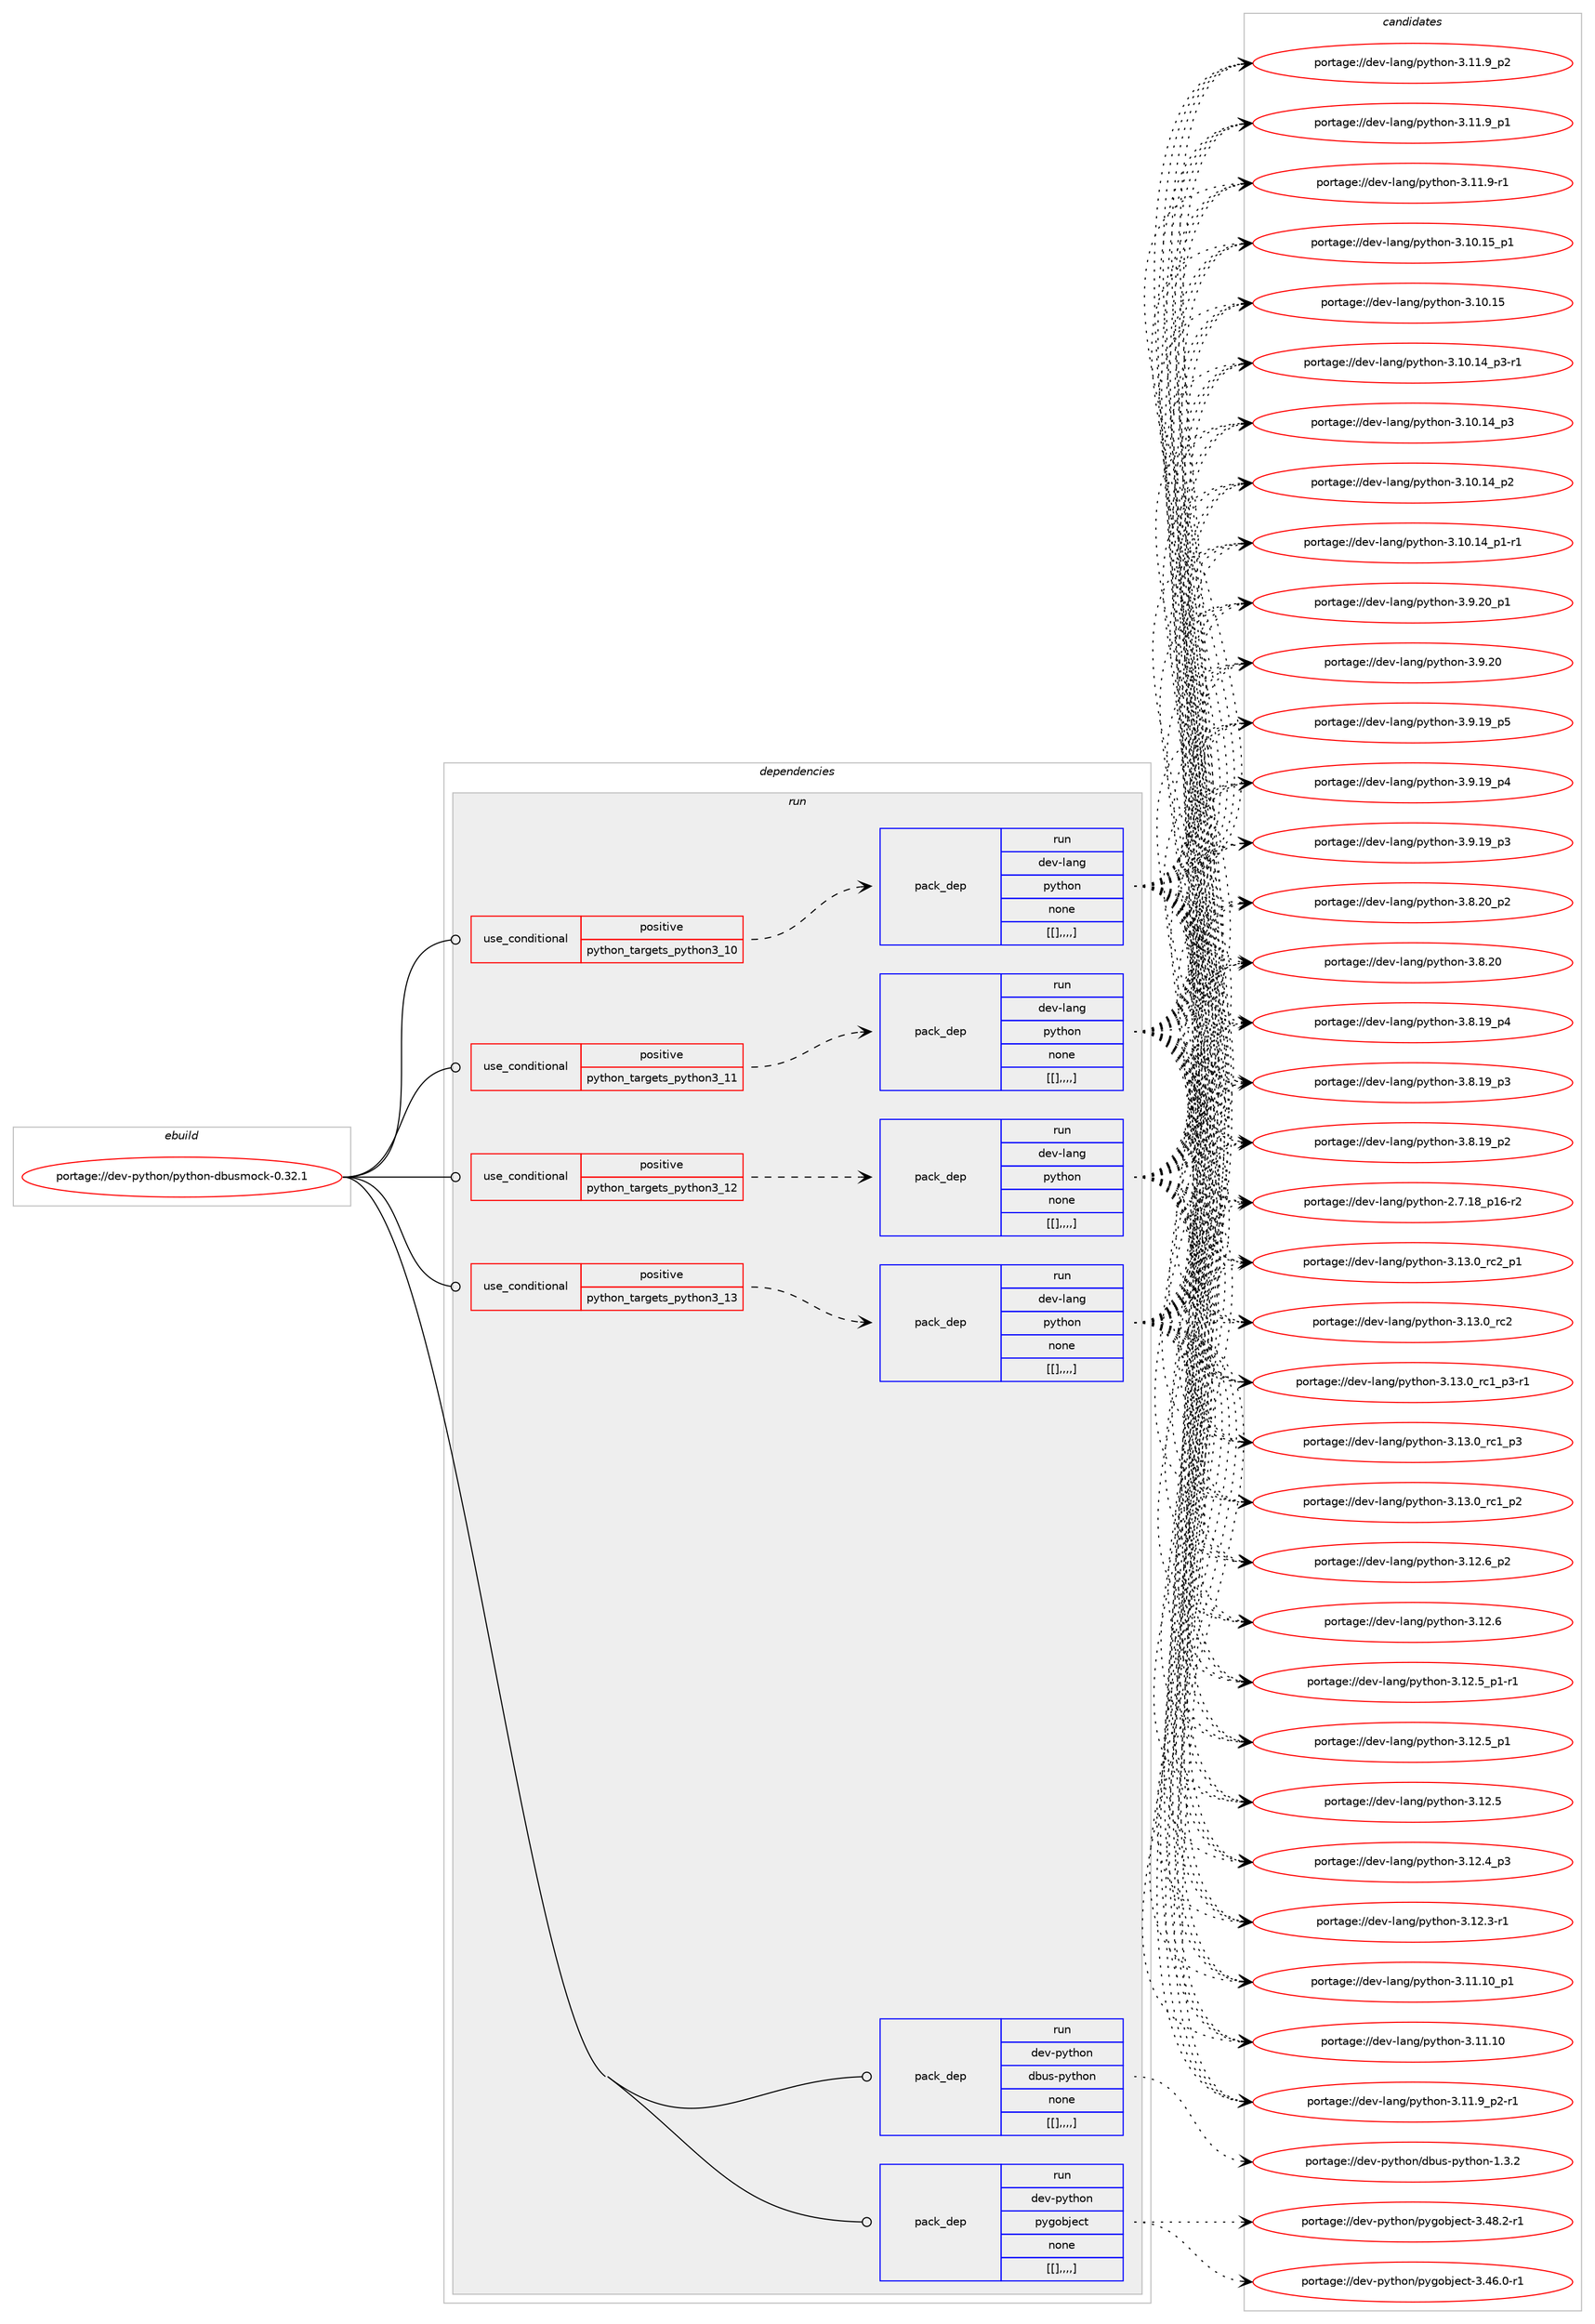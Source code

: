 digraph prolog {

# *************
# Graph options
# *************

newrank=true;
concentrate=true;
compound=true;
graph [rankdir=LR,fontname=Helvetica,fontsize=10,ranksep=1.5];#, ranksep=2.5, nodesep=0.2];
edge  [arrowhead=vee];
node  [fontname=Helvetica,fontsize=10];

# **********
# The ebuild
# **********

subgraph cluster_leftcol {
color=gray;
label=<<i>ebuild</i>>;
id [label="portage://dev-python/python-dbusmock-0.32.1", color=red, width=4, href="../dev-python/python-dbusmock-0.32.1.svg"];
}

# ****************
# The dependencies
# ****************

subgraph cluster_midcol {
color=gray;
label=<<i>dependencies</i>>;
subgraph cluster_compile {
fillcolor="#eeeeee";
style=filled;
label=<<i>compile</i>>;
}
subgraph cluster_compileandrun {
fillcolor="#eeeeee";
style=filled;
label=<<i>compile and run</i>>;
}
subgraph cluster_run {
fillcolor="#eeeeee";
style=filled;
label=<<i>run</i>>;
subgraph cond39830 {
dependency162876 [label=<<TABLE BORDER="0" CELLBORDER="1" CELLSPACING="0" CELLPADDING="4"><TR><TD ROWSPAN="3" CELLPADDING="10">use_conditional</TD></TR><TR><TD>positive</TD></TR><TR><TD>python_targets_python3_10</TD></TR></TABLE>>, shape=none, color=red];
subgraph pack121792 {
dependency162877 [label=<<TABLE BORDER="0" CELLBORDER="1" CELLSPACING="0" CELLPADDING="4" WIDTH="220"><TR><TD ROWSPAN="6" CELLPADDING="30">pack_dep</TD></TR><TR><TD WIDTH="110">run</TD></TR><TR><TD>dev-lang</TD></TR><TR><TD>python</TD></TR><TR><TD>none</TD></TR><TR><TD>[[],,,,]</TD></TR></TABLE>>, shape=none, color=blue];
}
dependency162876:e -> dependency162877:w [weight=20,style="dashed",arrowhead="vee"];
}
id:e -> dependency162876:w [weight=20,style="solid",arrowhead="odot"];
subgraph cond39831 {
dependency162878 [label=<<TABLE BORDER="0" CELLBORDER="1" CELLSPACING="0" CELLPADDING="4"><TR><TD ROWSPAN="3" CELLPADDING="10">use_conditional</TD></TR><TR><TD>positive</TD></TR><TR><TD>python_targets_python3_11</TD></TR></TABLE>>, shape=none, color=red];
subgraph pack121793 {
dependency162879 [label=<<TABLE BORDER="0" CELLBORDER="1" CELLSPACING="0" CELLPADDING="4" WIDTH="220"><TR><TD ROWSPAN="6" CELLPADDING="30">pack_dep</TD></TR><TR><TD WIDTH="110">run</TD></TR><TR><TD>dev-lang</TD></TR><TR><TD>python</TD></TR><TR><TD>none</TD></TR><TR><TD>[[],,,,]</TD></TR></TABLE>>, shape=none, color=blue];
}
dependency162878:e -> dependency162879:w [weight=20,style="dashed",arrowhead="vee"];
}
id:e -> dependency162878:w [weight=20,style="solid",arrowhead="odot"];
subgraph cond39832 {
dependency162880 [label=<<TABLE BORDER="0" CELLBORDER="1" CELLSPACING="0" CELLPADDING="4"><TR><TD ROWSPAN="3" CELLPADDING="10">use_conditional</TD></TR><TR><TD>positive</TD></TR><TR><TD>python_targets_python3_12</TD></TR></TABLE>>, shape=none, color=red];
subgraph pack121794 {
dependency162881 [label=<<TABLE BORDER="0" CELLBORDER="1" CELLSPACING="0" CELLPADDING="4" WIDTH="220"><TR><TD ROWSPAN="6" CELLPADDING="30">pack_dep</TD></TR><TR><TD WIDTH="110">run</TD></TR><TR><TD>dev-lang</TD></TR><TR><TD>python</TD></TR><TR><TD>none</TD></TR><TR><TD>[[],,,,]</TD></TR></TABLE>>, shape=none, color=blue];
}
dependency162880:e -> dependency162881:w [weight=20,style="dashed",arrowhead="vee"];
}
id:e -> dependency162880:w [weight=20,style="solid",arrowhead="odot"];
subgraph cond39833 {
dependency162882 [label=<<TABLE BORDER="0" CELLBORDER="1" CELLSPACING="0" CELLPADDING="4"><TR><TD ROWSPAN="3" CELLPADDING="10">use_conditional</TD></TR><TR><TD>positive</TD></TR><TR><TD>python_targets_python3_13</TD></TR></TABLE>>, shape=none, color=red];
subgraph pack121795 {
dependency162883 [label=<<TABLE BORDER="0" CELLBORDER="1" CELLSPACING="0" CELLPADDING="4" WIDTH="220"><TR><TD ROWSPAN="6" CELLPADDING="30">pack_dep</TD></TR><TR><TD WIDTH="110">run</TD></TR><TR><TD>dev-lang</TD></TR><TR><TD>python</TD></TR><TR><TD>none</TD></TR><TR><TD>[[],,,,]</TD></TR></TABLE>>, shape=none, color=blue];
}
dependency162882:e -> dependency162883:w [weight=20,style="dashed",arrowhead="vee"];
}
id:e -> dependency162882:w [weight=20,style="solid",arrowhead="odot"];
subgraph pack121796 {
dependency162884 [label=<<TABLE BORDER="0" CELLBORDER="1" CELLSPACING="0" CELLPADDING="4" WIDTH="220"><TR><TD ROWSPAN="6" CELLPADDING="30">pack_dep</TD></TR><TR><TD WIDTH="110">run</TD></TR><TR><TD>dev-python</TD></TR><TR><TD>dbus-python</TD></TR><TR><TD>none</TD></TR><TR><TD>[[],,,,]</TD></TR></TABLE>>, shape=none, color=blue];
}
id:e -> dependency162884:w [weight=20,style="solid",arrowhead="odot"];
subgraph pack121797 {
dependency162885 [label=<<TABLE BORDER="0" CELLBORDER="1" CELLSPACING="0" CELLPADDING="4" WIDTH="220"><TR><TD ROWSPAN="6" CELLPADDING="30">pack_dep</TD></TR><TR><TD WIDTH="110">run</TD></TR><TR><TD>dev-python</TD></TR><TR><TD>pygobject</TD></TR><TR><TD>none</TD></TR><TR><TD>[[],,,,]</TD></TR></TABLE>>, shape=none, color=blue];
}
id:e -> dependency162885:w [weight=20,style="solid",arrowhead="odot"];
}
}

# **************
# The candidates
# **************

subgraph cluster_choices {
rank=same;
color=gray;
label=<<i>candidates</i>>;

subgraph choice121792 {
color=black;
nodesep=1;
choice100101118451089711010347112121116104111110455146495146489511499509511249 [label="portage://dev-lang/python-3.13.0_rc2_p1", color=red, width=4,href="../dev-lang/python-3.13.0_rc2_p1.svg"];
choice10010111845108971101034711212111610411111045514649514648951149950 [label="portage://dev-lang/python-3.13.0_rc2", color=red, width=4,href="../dev-lang/python-3.13.0_rc2.svg"];
choice1001011184510897110103471121211161041111104551464951464895114994995112514511449 [label="portage://dev-lang/python-3.13.0_rc1_p3-r1", color=red, width=4,href="../dev-lang/python-3.13.0_rc1_p3-r1.svg"];
choice100101118451089711010347112121116104111110455146495146489511499499511251 [label="portage://dev-lang/python-3.13.0_rc1_p3", color=red, width=4,href="../dev-lang/python-3.13.0_rc1_p3.svg"];
choice100101118451089711010347112121116104111110455146495146489511499499511250 [label="portage://dev-lang/python-3.13.0_rc1_p2", color=red, width=4,href="../dev-lang/python-3.13.0_rc1_p2.svg"];
choice100101118451089711010347112121116104111110455146495046549511250 [label="portage://dev-lang/python-3.12.6_p2", color=red, width=4,href="../dev-lang/python-3.12.6_p2.svg"];
choice10010111845108971101034711212111610411111045514649504654 [label="portage://dev-lang/python-3.12.6", color=red, width=4,href="../dev-lang/python-3.12.6.svg"];
choice1001011184510897110103471121211161041111104551464950465395112494511449 [label="portage://dev-lang/python-3.12.5_p1-r1", color=red, width=4,href="../dev-lang/python-3.12.5_p1-r1.svg"];
choice100101118451089711010347112121116104111110455146495046539511249 [label="portage://dev-lang/python-3.12.5_p1", color=red, width=4,href="../dev-lang/python-3.12.5_p1.svg"];
choice10010111845108971101034711212111610411111045514649504653 [label="portage://dev-lang/python-3.12.5", color=red, width=4,href="../dev-lang/python-3.12.5.svg"];
choice100101118451089711010347112121116104111110455146495046529511251 [label="portage://dev-lang/python-3.12.4_p3", color=red, width=4,href="../dev-lang/python-3.12.4_p3.svg"];
choice100101118451089711010347112121116104111110455146495046514511449 [label="portage://dev-lang/python-3.12.3-r1", color=red, width=4,href="../dev-lang/python-3.12.3-r1.svg"];
choice10010111845108971101034711212111610411111045514649494649489511249 [label="portage://dev-lang/python-3.11.10_p1", color=red, width=4,href="../dev-lang/python-3.11.10_p1.svg"];
choice1001011184510897110103471121211161041111104551464949464948 [label="portage://dev-lang/python-3.11.10", color=red, width=4,href="../dev-lang/python-3.11.10.svg"];
choice1001011184510897110103471121211161041111104551464949465795112504511449 [label="portage://dev-lang/python-3.11.9_p2-r1", color=red, width=4,href="../dev-lang/python-3.11.9_p2-r1.svg"];
choice100101118451089711010347112121116104111110455146494946579511250 [label="portage://dev-lang/python-3.11.9_p2", color=red, width=4,href="../dev-lang/python-3.11.9_p2.svg"];
choice100101118451089711010347112121116104111110455146494946579511249 [label="portage://dev-lang/python-3.11.9_p1", color=red, width=4,href="../dev-lang/python-3.11.9_p1.svg"];
choice100101118451089711010347112121116104111110455146494946574511449 [label="portage://dev-lang/python-3.11.9-r1", color=red, width=4,href="../dev-lang/python-3.11.9-r1.svg"];
choice10010111845108971101034711212111610411111045514649484649539511249 [label="portage://dev-lang/python-3.10.15_p1", color=red, width=4,href="../dev-lang/python-3.10.15_p1.svg"];
choice1001011184510897110103471121211161041111104551464948464953 [label="portage://dev-lang/python-3.10.15", color=red, width=4,href="../dev-lang/python-3.10.15.svg"];
choice100101118451089711010347112121116104111110455146494846495295112514511449 [label="portage://dev-lang/python-3.10.14_p3-r1", color=red, width=4,href="../dev-lang/python-3.10.14_p3-r1.svg"];
choice10010111845108971101034711212111610411111045514649484649529511251 [label="portage://dev-lang/python-3.10.14_p3", color=red, width=4,href="../dev-lang/python-3.10.14_p3.svg"];
choice10010111845108971101034711212111610411111045514649484649529511250 [label="portage://dev-lang/python-3.10.14_p2", color=red, width=4,href="../dev-lang/python-3.10.14_p2.svg"];
choice100101118451089711010347112121116104111110455146494846495295112494511449 [label="portage://dev-lang/python-3.10.14_p1-r1", color=red, width=4,href="../dev-lang/python-3.10.14_p1-r1.svg"];
choice100101118451089711010347112121116104111110455146574650489511249 [label="portage://dev-lang/python-3.9.20_p1", color=red, width=4,href="../dev-lang/python-3.9.20_p1.svg"];
choice10010111845108971101034711212111610411111045514657465048 [label="portage://dev-lang/python-3.9.20", color=red, width=4,href="../dev-lang/python-3.9.20.svg"];
choice100101118451089711010347112121116104111110455146574649579511253 [label="portage://dev-lang/python-3.9.19_p5", color=red, width=4,href="../dev-lang/python-3.9.19_p5.svg"];
choice100101118451089711010347112121116104111110455146574649579511252 [label="portage://dev-lang/python-3.9.19_p4", color=red, width=4,href="../dev-lang/python-3.9.19_p4.svg"];
choice100101118451089711010347112121116104111110455146574649579511251 [label="portage://dev-lang/python-3.9.19_p3", color=red, width=4,href="../dev-lang/python-3.9.19_p3.svg"];
choice100101118451089711010347112121116104111110455146564650489511250 [label="portage://dev-lang/python-3.8.20_p2", color=red, width=4,href="../dev-lang/python-3.8.20_p2.svg"];
choice10010111845108971101034711212111610411111045514656465048 [label="portage://dev-lang/python-3.8.20", color=red, width=4,href="../dev-lang/python-3.8.20.svg"];
choice100101118451089711010347112121116104111110455146564649579511252 [label="portage://dev-lang/python-3.8.19_p4", color=red, width=4,href="../dev-lang/python-3.8.19_p4.svg"];
choice100101118451089711010347112121116104111110455146564649579511251 [label="portage://dev-lang/python-3.8.19_p3", color=red, width=4,href="../dev-lang/python-3.8.19_p3.svg"];
choice100101118451089711010347112121116104111110455146564649579511250 [label="portage://dev-lang/python-3.8.19_p2", color=red, width=4,href="../dev-lang/python-3.8.19_p2.svg"];
choice100101118451089711010347112121116104111110455046554649569511249544511450 [label="portage://dev-lang/python-2.7.18_p16-r2", color=red, width=4,href="../dev-lang/python-2.7.18_p16-r2.svg"];
dependency162877:e -> choice100101118451089711010347112121116104111110455146495146489511499509511249:w [style=dotted,weight="100"];
dependency162877:e -> choice10010111845108971101034711212111610411111045514649514648951149950:w [style=dotted,weight="100"];
dependency162877:e -> choice1001011184510897110103471121211161041111104551464951464895114994995112514511449:w [style=dotted,weight="100"];
dependency162877:e -> choice100101118451089711010347112121116104111110455146495146489511499499511251:w [style=dotted,weight="100"];
dependency162877:e -> choice100101118451089711010347112121116104111110455146495146489511499499511250:w [style=dotted,weight="100"];
dependency162877:e -> choice100101118451089711010347112121116104111110455146495046549511250:w [style=dotted,weight="100"];
dependency162877:e -> choice10010111845108971101034711212111610411111045514649504654:w [style=dotted,weight="100"];
dependency162877:e -> choice1001011184510897110103471121211161041111104551464950465395112494511449:w [style=dotted,weight="100"];
dependency162877:e -> choice100101118451089711010347112121116104111110455146495046539511249:w [style=dotted,weight="100"];
dependency162877:e -> choice10010111845108971101034711212111610411111045514649504653:w [style=dotted,weight="100"];
dependency162877:e -> choice100101118451089711010347112121116104111110455146495046529511251:w [style=dotted,weight="100"];
dependency162877:e -> choice100101118451089711010347112121116104111110455146495046514511449:w [style=dotted,weight="100"];
dependency162877:e -> choice10010111845108971101034711212111610411111045514649494649489511249:w [style=dotted,weight="100"];
dependency162877:e -> choice1001011184510897110103471121211161041111104551464949464948:w [style=dotted,weight="100"];
dependency162877:e -> choice1001011184510897110103471121211161041111104551464949465795112504511449:w [style=dotted,weight="100"];
dependency162877:e -> choice100101118451089711010347112121116104111110455146494946579511250:w [style=dotted,weight="100"];
dependency162877:e -> choice100101118451089711010347112121116104111110455146494946579511249:w [style=dotted,weight="100"];
dependency162877:e -> choice100101118451089711010347112121116104111110455146494946574511449:w [style=dotted,weight="100"];
dependency162877:e -> choice10010111845108971101034711212111610411111045514649484649539511249:w [style=dotted,weight="100"];
dependency162877:e -> choice1001011184510897110103471121211161041111104551464948464953:w [style=dotted,weight="100"];
dependency162877:e -> choice100101118451089711010347112121116104111110455146494846495295112514511449:w [style=dotted,weight="100"];
dependency162877:e -> choice10010111845108971101034711212111610411111045514649484649529511251:w [style=dotted,weight="100"];
dependency162877:e -> choice10010111845108971101034711212111610411111045514649484649529511250:w [style=dotted,weight="100"];
dependency162877:e -> choice100101118451089711010347112121116104111110455146494846495295112494511449:w [style=dotted,weight="100"];
dependency162877:e -> choice100101118451089711010347112121116104111110455146574650489511249:w [style=dotted,weight="100"];
dependency162877:e -> choice10010111845108971101034711212111610411111045514657465048:w [style=dotted,weight="100"];
dependency162877:e -> choice100101118451089711010347112121116104111110455146574649579511253:w [style=dotted,weight="100"];
dependency162877:e -> choice100101118451089711010347112121116104111110455146574649579511252:w [style=dotted,weight="100"];
dependency162877:e -> choice100101118451089711010347112121116104111110455146574649579511251:w [style=dotted,weight="100"];
dependency162877:e -> choice100101118451089711010347112121116104111110455146564650489511250:w [style=dotted,weight="100"];
dependency162877:e -> choice10010111845108971101034711212111610411111045514656465048:w [style=dotted,weight="100"];
dependency162877:e -> choice100101118451089711010347112121116104111110455146564649579511252:w [style=dotted,weight="100"];
dependency162877:e -> choice100101118451089711010347112121116104111110455146564649579511251:w [style=dotted,weight="100"];
dependency162877:e -> choice100101118451089711010347112121116104111110455146564649579511250:w [style=dotted,weight="100"];
dependency162877:e -> choice100101118451089711010347112121116104111110455046554649569511249544511450:w [style=dotted,weight="100"];
}
subgraph choice121793 {
color=black;
nodesep=1;
choice100101118451089711010347112121116104111110455146495146489511499509511249 [label="portage://dev-lang/python-3.13.0_rc2_p1", color=red, width=4,href="../dev-lang/python-3.13.0_rc2_p1.svg"];
choice10010111845108971101034711212111610411111045514649514648951149950 [label="portage://dev-lang/python-3.13.0_rc2", color=red, width=4,href="../dev-lang/python-3.13.0_rc2.svg"];
choice1001011184510897110103471121211161041111104551464951464895114994995112514511449 [label="portage://dev-lang/python-3.13.0_rc1_p3-r1", color=red, width=4,href="../dev-lang/python-3.13.0_rc1_p3-r1.svg"];
choice100101118451089711010347112121116104111110455146495146489511499499511251 [label="portage://dev-lang/python-3.13.0_rc1_p3", color=red, width=4,href="../dev-lang/python-3.13.0_rc1_p3.svg"];
choice100101118451089711010347112121116104111110455146495146489511499499511250 [label="portage://dev-lang/python-3.13.0_rc1_p2", color=red, width=4,href="../dev-lang/python-3.13.0_rc1_p2.svg"];
choice100101118451089711010347112121116104111110455146495046549511250 [label="portage://dev-lang/python-3.12.6_p2", color=red, width=4,href="../dev-lang/python-3.12.6_p2.svg"];
choice10010111845108971101034711212111610411111045514649504654 [label="portage://dev-lang/python-3.12.6", color=red, width=4,href="../dev-lang/python-3.12.6.svg"];
choice1001011184510897110103471121211161041111104551464950465395112494511449 [label="portage://dev-lang/python-3.12.5_p1-r1", color=red, width=4,href="../dev-lang/python-3.12.5_p1-r1.svg"];
choice100101118451089711010347112121116104111110455146495046539511249 [label="portage://dev-lang/python-3.12.5_p1", color=red, width=4,href="../dev-lang/python-3.12.5_p1.svg"];
choice10010111845108971101034711212111610411111045514649504653 [label="portage://dev-lang/python-3.12.5", color=red, width=4,href="../dev-lang/python-3.12.5.svg"];
choice100101118451089711010347112121116104111110455146495046529511251 [label="portage://dev-lang/python-3.12.4_p3", color=red, width=4,href="../dev-lang/python-3.12.4_p3.svg"];
choice100101118451089711010347112121116104111110455146495046514511449 [label="portage://dev-lang/python-3.12.3-r1", color=red, width=4,href="../dev-lang/python-3.12.3-r1.svg"];
choice10010111845108971101034711212111610411111045514649494649489511249 [label="portage://dev-lang/python-3.11.10_p1", color=red, width=4,href="../dev-lang/python-3.11.10_p1.svg"];
choice1001011184510897110103471121211161041111104551464949464948 [label="portage://dev-lang/python-3.11.10", color=red, width=4,href="../dev-lang/python-3.11.10.svg"];
choice1001011184510897110103471121211161041111104551464949465795112504511449 [label="portage://dev-lang/python-3.11.9_p2-r1", color=red, width=4,href="../dev-lang/python-3.11.9_p2-r1.svg"];
choice100101118451089711010347112121116104111110455146494946579511250 [label="portage://dev-lang/python-3.11.9_p2", color=red, width=4,href="../dev-lang/python-3.11.9_p2.svg"];
choice100101118451089711010347112121116104111110455146494946579511249 [label="portage://dev-lang/python-3.11.9_p1", color=red, width=4,href="../dev-lang/python-3.11.9_p1.svg"];
choice100101118451089711010347112121116104111110455146494946574511449 [label="portage://dev-lang/python-3.11.9-r1", color=red, width=4,href="../dev-lang/python-3.11.9-r1.svg"];
choice10010111845108971101034711212111610411111045514649484649539511249 [label="portage://dev-lang/python-3.10.15_p1", color=red, width=4,href="../dev-lang/python-3.10.15_p1.svg"];
choice1001011184510897110103471121211161041111104551464948464953 [label="portage://dev-lang/python-3.10.15", color=red, width=4,href="../dev-lang/python-3.10.15.svg"];
choice100101118451089711010347112121116104111110455146494846495295112514511449 [label="portage://dev-lang/python-3.10.14_p3-r1", color=red, width=4,href="../dev-lang/python-3.10.14_p3-r1.svg"];
choice10010111845108971101034711212111610411111045514649484649529511251 [label="portage://dev-lang/python-3.10.14_p3", color=red, width=4,href="../dev-lang/python-3.10.14_p3.svg"];
choice10010111845108971101034711212111610411111045514649484649529511250 [label="portage://dev-lang/python-3.10.14_p2", color=red, width=4,href="../dev-lang/python-3.10.14_p2.svg"];
choice100101118451089711010347112121116104111110455146494846495295112494511449 [label="portage://dev-lang/python-3.10.14_p1-r1", color=red, width=4,href="../dev-lang/python-3.10.14_p1-r1.svg"];
choice100101118451089711010347112121116104111110455146574650489511249 [label="portage://dev-lang/python-3.9.20_p1", color=red, width=4,href="../dev-lang/python-3.9.20_p1.svg"];
choice10010111845108971101034711212111610411111045514657465048 [label="portage://dev-lang/python-3.9.20", color=red, width=4,href="../dev-lang/python-3.9.20.svg"];
choice100101118451089711010347112121116104111110455146574649579511253 [label="portage://dev-lang/python-3.9.19_p5", color=red, width=4,href="../dev-lang/python-3.9.19_p5.svg"];
choice100101118451089711010347112121116104111110455146574649579511252 [label="portage://dev-lang/python-3.9.19_p4", color=red, width=4,href="../dev-lang/python-3.9.19_p4.svg"];
choice100101118451089711010347112121116104111110455146574649579511251 [label="portage://dev-lang/python-3.9.19_p3", color=red, width=4,href="../dev-lang/python-3.9.19_p3.svg"];
choice100101118451089711010347112121116104111110455146564650489511250 [label="portage://dev-lang/python-3.8.20_p2", color=red, width=4,href="../dev-lang/python-3.8.20_p2.svg"];
choice10010111845108971101034711212111610411111045514656465048 [label="portage://dev-lang/python-3.8.20", color=red, width=4,href="../dev-lang/python-3.8.20.svg"];
choice100101118451089711010347112121116104111110455146564649579511252 [label="portage://dev-lang/python-3.8.19_p4", color=red, width=4,href="../dev-lang/python-3.8.19_p4.svg"];
choice100101118451089711010347112121116104111110455146564649579511251 [label="portage://dev-lang/python-3.8.19_p3", color=red, width=4,href="../dev-lang/python-3.8.19_p3.svg"];
choice100101118451089711010347112121116104111110455146564649579511250 [label="portage://dev-lang/python-3.8.19_p2", color=red, width=4,href="../dev-lang/python-3.8.19_p2.svg"];
choice100101118451089711010347112121116104111110455046554649569511249544511450 [label="portage://dev-lang/python-2.7.18_p16-r2", color=red, width=4,href="../dev-lang/python-2.7.18_p16-r2.svg"];
dependency162879:e -> choice100101118451089711010347112121116104111110455146495146489511499509511249:w [style=dotted,weight="100"];
dependency162879:e -> choice10010111845108971101034711212111610411111045514649514648951149950:w [style=dotted,weight="100"];
dependency162879:e -> choice1001011184510897110103471121211161041111104551464951464895114994995112514511449:w [style=dotted,weight="100"];
dependency162879:e -> choice100101118451089711010347112121116104111110455146495146489511499499511251:w [style=dotted,weight="100"];
dependency162879:e -> choice100101118451089711010347112121116104111110455146495146489511499499511250:w [style=dotted,weight="100"];
dependency162879:e -> choice100101118451089711010347112121116104111110455146495046549511250:w [style=dotted,weight="100"];
dependency162879:e -> choice10010111845108971101034711212111610411111045514649504654:w [style=dotted,weight="100"];
dependency162879:e -> choice1001011184510897110103471121211161041111104551464950465395112494511449:w [style=dotted,weight="100"];
dependency162879:e -> choice100101118451089711010347112121116104111110455146495046539511249:w [style=dotted,weight="100"];
dependency162879:e -> choice10010111845108971101034711212111610411111045514649504653:w [style=dotted,weight="100"];
dependency162879:e -> choice100101118451089711010347112121116104111110455146495046529511251:w [style=dotted,weight="100"];
dependency162879:e -> choice100101118451089711010347112121116104111110455146495046514511449:w [style=dotted,weight="100"];
dependency162879:e -> choice10010111845108971101034711212111610411111045514649494649489511249:w [style=dotted,weight="100"];
dependency162879:e -> choice1001011184510897110103471121211161041111104551464949464948:w [style=dotted,weight="100"];
dependency162879:e -> choice1001011184510897110103471121211161041111104551464949465795112504511449:w [style=dotted,weight="100"];
dependency162879:e -> choice100101118451089711010347112121116104111110455146494946579511250:w [style=dotted,weight="100"];
dependency162879:e -> choice100101118451089711010347112121116104111110455146494946579511249:w [style=dotted,weight="100"];
dependency162879:e -> choice100101118451089711010347112121116104111110455146494946574511449:w [style=dotted,weight="100"];
dependency162879:e -> choice10010111845108971101034711212111610411111045514649484649539511249:w [style=dotted,weight="100"];
dependency162879:e -> choice1001011184510897110103471121211161041111104551464948464953:w [style=dotted,weight="100"];
dependency162879:e -> choice100101118451089711010347112121116104111110455146494846495295112514511449:w [style=dotted,weight="100"];
dependency162879:e -> choice10010111845108971101034711212111610411111045514649484649529511251:w [style=dotted,weight="100"];
dependency162879:e -> choice10010111845108971101034711212111610411111045514649484649529511250:w [style=dotted,weight="100"];
dependency162879:e -> choice100101118451089711010347112121116104111110455146494846495295112494511449:w [style=dotted,weight="100"];
dependency162879:e -> choice100101118451089711010347112121116104111110455146574650489511249:w [style=dotted,weight="100"];
dependency162879:e -> choice10010111845108971101034711212111610411111045514657465048:w [style=dotted,weight="100"];
dependency162879:e -> choice100101118451089711010347112121116104111110455146574649579511253:w [style=dotted,weight="100"];
dependency162879:e -> choice100101118451089711010347112121116104111110455146574649579511252:w [style=dotted,weight="100"];
dependency162879:e -> choice100101118451089711010347112121116104111110455146574649579511251:w [style=dotted,weight="100"];
dependency162879:e -> choice100101118451089711010347112121116104111110455146564650489511250:w [style=dotted,weight="100"];
dependency162879:e -> choice10010111845108971101034711212111610411111045514656465048:w [style=dotted,weight="100"];
dependency162879:e -> choice100101118451089711010347112121116104111110455146564649579511252:w [style=dotted,weight="100"];
dependency162879:e -> choice100101118451089711010347112121116104111110455146564649579511251:w [style=dotted,weight="100"];
dependency162879:e -> choice100101118451089711010347112121116104111110455146564649579511250:w [style=dotted,weight="100"];
dependency162879:e -> choice100101118451089711010347112121116104111110455046554649569511249544511450:w [style=dotted,weight="100"];
}
subgraph choice121794 {
color=black;
nodesep=1;
choice100101118451089711010347112121116104111110455146495146489511499509511249 [label="portage://dev-lang/python-3.13.0_rc2_p1", color=red, width=4,href="../dev-lang/python-3.13.0_rc2_p1.svg"];
choice10010111845108971101034711212111610411111045514649514648951149950 [label="portage://dev-lang/python-3.13.0_rc2", color=red, width=4,href="../dev-lang/python-3.13.0_rc2.svg"];
choice1001011184510897110103471121211161041111104551464951464895114994995112514511449 [label="portage://dev-lang/python-3.13.0_rc1_p3-r1", color=red, width=4,href="../dev-lang/python-3.13.0_rc1_p3-r1.svg"];
choice100101118451089711010347112121116104111110455146495146489511499499511251 [label="portage://dev-lang/python-3.13.0_rc1_p3", color=red, width=4,href="../dev-lang/python-3.13.0_rc1_p3.svg"];
choice100101118451089711010347112121116104111110455146495146489511499499511250 [label="portage://dev-lang/python-3.13.0_rc1_p2", color=red, width=4,href="../dev-lang/python-3.13.0_rc1_p2.svg"];
choice100101118451089711010347112121116104111110455146495046549511250 [label="portage://dev-lang/python-3.12.6_p2", color=red, width=4,href="../dev-lang/python-3.12.6_p2.svg"];
choice10010111845108971101034711212111610411111045514649504654 [label="portage://dev-lang/python-3.12.6", color=red, width=4,href="../dev-lang/python-3.12.6.svg"];
choice1001011184510897110103471121211161041111104551464950465395112494511449 [label="portage://dev-lang/python-3.12.5_p1-r1", color=red, width=4,href="../dev-lang/python-3.12.5_p1-r1.svg"];
choice100101118451089711010347112121116104111110455146495046539511249 [label="portage://dev-lang/python-3.12.5_p1", color=red, width=4,href="../dev-lang/python-3.12.5_p1.svg"];
choice10010111845108971101034711212111610411111045514649504653 [label="portage://dev-lang/python-3.12.5", color=red, width=4,href="../dev-lang/python-3.12.5.svg"];
choice100101118451089711010347112121116104111110455146495046529511251 [label="portage://dev-lang/python-3.12.4_p3", color=red, width=4,href="../dev-lang/python-3.12.4_p3.svg"];
choice100101118451089711010347112121116104111110455146495046514511449 [label="portage://dev-lang/python-3.12.3-r1", color=red, width=4,href="../dev-lang/python-3.12.3-r1.svg"];
choice10010111845108971101034711212111610411111045514649494649489511249 [label="portage://dev-lang/python-3.11.10_p1", color=red, width=4,href="../dev-lang/python-3.11.10_p1.svg"];
choice1001011184510897110103471121211161041111104551464949464948 [label="portage://dev-lang/python-3.11.10", color=red, width=4,href="../dev-lang/python-3.11.10.svg"];
choice1001011184510897110103471121211161041111104551464949465795112504511449 [label="portage://dev-lang/python-3.11.9_p2-r1", color=red, width=4,href="../dev-lang/python-3.11.9_p2-r1.svg"];
choice100101118451089711010347112121116104111110455146494946579511250 [label="portage://dev-lang/python-3.11.9_p2", color=red, width=4,href="../dev-lang/python-3.11.9_p2.svg"];
choice100101118451089711010347112121116104111110455146494946579511249 [label="portage://dev-lang/python-3.11.9_p1", color=red, width=4,href="../dev-lang/python-3.11.9_p1.svg"];
choice100101118451089711010347112121116104111110455146494946574511449 [label="portage://dev-lang/python-3.11.9-r1", color=red, width=4,href="../dev-lang/python-3.11.9-r1.svg"];
choice10010111845108971101034711212111610411111045514649484649539511249 [label="portage://dev-lang/python-3.10.15_p1", color=red, width=4,href="../dev-lang/python-3.10.15_p1.svg"];
choice1001011184510897110103471121211161041111104551464948464953 [label="portage://dev-lang/python-3.10.15", color=red, width=4,href="../dev-lang/python-3.10.15.svg"];
choice100101118451089711010347112121116104111110455146494846495295112514511449 [label="portage://dev-lang/python-3.10.14_p3-r1", color=red, width=4,href="../dev-lang/python-3.10.14_p3-r1.svg"];
choice10010111845108971101034711212111610411111045514649484649529511251 [label="portage://dev-lang/python-3.10.14_p3", color=red, width=4,href="../dev-lang/python-3.10.14_p3.svg"];
choice10010111845108971101034711212111610411111045514649484649529511250 [label="portage://dev-lang/python-3.10.14_p2", color=red, width=4,href="../dev-lang/python-3.10.14_p2.svg"];
choice100101118451089711010347112121116104111110455146494846495295112494511449 [label="portage://dev-lang/python-3.10.14_p1-r1", color=red, width=4,href="../dev-lang/python-3.10.14_p1-r1.svg"];
choice100101118451089711010347112121116104111110455146574650489511249 [label="portage://dev-lang/python-3.9.20_p1", color=red, width=4,href="../dev-lang/python-3.9.20_p1.svg"];
choice10010111845108971101034711212111610411111045514657465048 [label="portage://dev-lang/python-3.9.20", color=red, width=4,href="../dev-lang/python-3.9.20.svg"];
choice100101118451089711010347112121116104111110455146574649579511253 [label="portage://dev-lang/python-3.9.19_p5", color=red, width=4,href="../dev-lang/python-3.9.19_p5.svg"];
choice100101118451089711010347112121116104111110455146574649579511252 [label="portage://dev-lang/python-3.9.19_p4", color=red, width=4,href="../dev-lang/python-3.9.19_p4.svg"];
choice100101118451089711010347112121116104111110455146574649579511251 [label="portage://dev-lang/python-3.9.19_p3", color=red, width=4,href="../dev-lang/python-3.9.19_p3.svg"];
choice100101118451089711010347112121116104111110455146564650489511250 [label="portage://dev-lang/python-3.8.20_p2", color=red, width=4,href="../dev-lang/python-3.8.20_p2.svg"];
choice10010111845108971101034711212111610411111045514656465048 [label="portage://dev-lang/python-3.8.20", color=red, width=4,href="../dev-lang/python-3.8.20.svg"];
choice100101118451089711010347112121116104111110455146564649579511252 [label="portage://dev-lang/python-3.8.19_p4", color=red, width=4,href="../dev-lang/python-3.8.19_p4.svg"];
choice100101118451089711010347112121116104111110455146564649579511251 [label="portage://dev-lang/python-3.8.19_p3", color=red, width=4,href="../dev-lang/python-3.8.19_p3.svg"];
choice100101118451089711010347112121116104111110455146564649579511250 [label="portage://dev-lang/python-3.8.19_p2", color=red, width=4,href="../dev-lang/python-3.8.19_p2.svg"];
choice100101118451089711010347112121116104111110455046554649569511249544511450 [label="portage://dev-lang/python-2.7.18_p16-r2", color=red, width=4,href="../dev-lang/python-2.7.18_p16-r2.svg"];
dependency162881:e -> choice100101118451089711010347112121116104111110455146495146489511499509511249:w [style=dotted,weight="100"];
dependency162881:e -> choice10010111845108971101034711212111610411111045514649514648951149950:w [style=dotted,weight="100"];
dependency162881:e -> choice1001011184510897110103471121211161041111104551464951464895114994995112514511449:w [style=dotted,weight="100"];
dependency162881:e -> choice100101118451089711010347112121116104111110455146495146489511499499511251:w [style=dotted,weight="100"];
dependency162881:e -> choice100101118451089711010347112121116104111110455146495146489511499499511250:w [style=dotted,weight="100"];
dependency162881:e -> choice100101118451089711010347112121116104111110455146495046549511250:w [style=dotted,weight="100"];
dependency162881:e -> choice10010111845108971101034711212111610411111045514649504654:w [style=dotted,weight="100"];
dependency162881:e -> choice1001011184510897110103471121211161041111104551464950465395112494511449:w [style=dotted,weight="100"];
dependency162881:e -> choice100101118451089711010347112121116104111110455146495046539511249:w [style=dotted,weight="100"];
dependency162881:e -> choice10010111845108971101034711212111610411111045514649504653:w [style=dotted,weight="100"];
dependency162881:e -> choice100101118451089711010347112121116104111110455146495046529511251:w [style=dotted,weight="100"];
dependency162881:e -> choice100101118451089711010347112121116104111110455146495046514511449:w [style=dotted,weight="100"];
dependency162881:e -> choice10010111845108971101034711212111610411111045514649494649489511249:w [style=dotted,weight="100"];
dependency162881:e -> choice1001011184510897110103471121211161041111104551464949464948:w [style=dotted,weight="100"];
dependency162881:e -> choice1001011184510897110103471121211161041111104551464949465795112504511449:w [style=dotted,weight="100"];
dependency162881:e -> choice100101118451089711010347112121116104111110455146494946579511250:w [style=dotted,weight="100"];
dependency162881:e -> choice100101118451089711010347112121116104111110455146494946579511249:w [style=dotted,weight="100"];
dependency162881:e -> choice100101118451089711010347112121116104111110455146494946574511449:w [style=dotted,weight="100"];
dependency162881:e -> choice10010111845108971101034711212111610411111045514649484649539511249:w [style=dotted,weight="100"];
dependency162881:e -> choice1001011184510897110103471121211161041111104551464948464953:w [style=dotted,weight="100"];
dependency162881:e -> choice100101118451089711010347112121116104111110455146494846495295112514511449:w [style=dotted,weight="100"];
dependency162881:e -> choice10010111845108971101034711212111610411111045514649484649529511251:w [style=dotted,weight="100"];
dependency162881:e -> choice10010111845108971101034711212111610411111045514649484649529511250:w [style=dotted,weight="100"];
dependency162881:e -> choice100101118451089711010347112121116104111110455146494846495295112494511449:w [style=dotted,weight="100"];
dependency162881:e -> choice100101118451089711010347112121116104111110455146574650489511249:w [style=dotted,weight="100"];
dependency162881:e -> choice10010111845108971101034711212111610411111045514657465048:w [style=dotted,weight="100"];
dependency162881:e -> choice100101118451089711010347112121116104111110455146574649579511253:w [style=dotted,weight="100"];
dependency162881:e -> choice100101118451089711010347112121116104111110455146574649579511252:w [style=dotted,weight="100"];
dependency162881:e -> choice100101118451089711010347112121116104111110455146574649579511251:w [style=dotted,weight="100"];
dependency162881:e -> choice100101118451089711010347112121116104111110455146564650489511250:w [style=dotted,weight="100"];
dependency162881:e -> choice10010111845108971101034711212111610411111045514656465048:w [style=dotted,weight="100"];
dependency162881:e -> choice100101118451089711010347112121116104111110455146564649579511252:w [style=dotted,weight="100"];
dependency162881:e -> choice100101118451089711010347112121116104111110455146564649579511251:w [style=dotted,weight="100"];
dependency162881:e -> choice100101118451089711010347112121116104111110455146564649579511250:w [style=dotted,weight="100"];
dependency162881:e -> choice100101118451089711010347112121116104111110455046554649569511249544511450:w [style=dotted,weight="100"];
}
subgraph choice121795 {
color=black;
nodesep=1;
choice100101118451089711010347112121116104111110455146495146489511499509511249 [label="portage://dev-lang/python-3.13.0_rc2_p1", color=red, width=4,href="../dev-lang/python-3.13.0_rc2_p1.svg"];
choice10010111845108971101034711212111610411111045514649514648951149950 [label="portage://dev-lang/python-3.13.0_rc2", color=red, width=4,href="../dev-lang/python-3.13.0_rc2.svg"];
choice1001011184510897110103471121211161041111104551464951464895114994995112514511449 [label="portage://dev-lang/python-3.13.0_rc1_p3-r1", color=red, width=4,href="../dev-lang/python-3.13.0_rc1_p3-r1.svg"];
choice100101118451089711010347112121116104111110455146495146489511499499511251 [label="portage://dev-lang/python-3.13.0_rc1_p3", color=red, width=4,href="../dev-lang/python-3.13.0_rc1_p3.svg"];
choice100101118451089711010347112121116104111110455146495146489511499499511250 [label="portage://dev-lang/python-3.13.0_rc1_p2", color=red, width=4,href="../dev-lang/python-3.13.0_rc1_p2.svg"];
choice100101118451089711010347112121116104111110455146495046549511250 [label="portage://dev-lang/python-3.12.6_p2", color=red, width=4,href="../dev-lang/python-3.12.6_p2.svg"];
choice10010111845108971101034711212111610411111045514649504654 [label="portage://dev-lang/python-3.12.6", color=red, width=4,href="../dev-lang/python-3.12.6.svg"];
choice1001011184510897110103471121211161041111104551464950465395112494511449 [label="portage://dev-lang/python-3.12.5_p1-r1", color=red, width=4,href="../dev-lang/python-3.12.5_p1-r1.svg"];
choice100101118451089711010347112121116104111110455146495046539511249 [label="portage://dev-lang/python-3.12.5_p1", color=red, width=4,href="../dev-lang/python-3.12.5_p1.svg"];
choice10010111845108971101034711212111610411111045514649504653 [label="portage://dev-lang/python-3.12.5", color=red, width=4,href="../dev-lang/python-3.12.5.svg"];
choice100101118451089711010347112121116104111110455146495046529511251 [label="portage://dev-lang/python-3.12.4_p3", color=red, width=4,href="../dev-lang/python-3.12.4_p3.svg"];
choice100101118451089711010347112121116104111110455146495046514511449 [label="portage://dev-lang/python-3.12.3-r1", color=red, width=4,href="../dev-lang/python-3.12.3-r1.svg"];
choice10010111845108971101034711212111610411111045514649494649489511249 [label="portage://dev-lang/python-3.11.10_p1", color=red, width=4,href="../dev-lang/python-3.11.10_p1.svg"];
choice1001011184510897110103471121211161041111104551464949464948 [label="portage://dev-lang/python-3.11.10", color=red, width=4,href="../dev-lang/python-3.11.10.svg"];
choice1001011184510897110103471121211161041111104551464949465795112504511449 [label="portage://dev-lang/python-3.11.9_p2-r1", color=red, width=4,href="../dev-lang/python-3.11.9_p2-r1.svg"];
choice100101118451089711010347112121116104111110455146494946579511250 [label="portage://dev-lang/python-3.11.9_p2", color=red, width=4,href="../dev-lang/python-3.11.9_p2.svg"];
choice100101118451089711010347112121116104111110455146494946579511249 [label="portage://dev-lang/python-3.11.9_p1", color=red, width=4,href="../dev-lang/python-3.11.9_p1.svg"];
choice100101118451089711010347112121116104111110455146494946574511449 [label="portage://dev-lang/python-3.11.9-r1", color=red, width=4,href="../dev-lang/python-3.11.9-r1.svg"];
choice10010111845108971101034711212111610411111045514649484649539511249 [label="portage://dev-lang/python-3.10.15_p1", color=red, width=4,href="../dev-lang/python-3.10.15_p1.svg"];
choice1001011184510897110103471121211161041111104551464948464953 [label="portage://dev-lang/python-3.10.15", color=red, width=4,href="../dev-lang/python-3.10.15.svg"];
choice100101118451089711010347112121116104111110455146494846495295112514511449 [label="portage://dev-lang/python-3.10.14_p3-r1", color=red, width=4,href="../dev-lang/python-3.10.14_p3-r1.svg"];
choice10010111845108971101034711212111610411111045514649484649529511251 [label="portage://dev-lang/python-3.10.14_p3", color=red, width=4,href="../dev-lang/python-3.10.14_p3.svg"];
choice10010111845108971101034711212111610411111045514649484649529511250 [label="portage://dev-lang/python-3.10.14_p2", color=red, width=4,href="../dev-lang/python-3.10.14_p2.svg"];
choice100101118451089711010347112121116104111110455146494846495295112494511449 [label="portage://dev-lang/python-3.10.14_p1-r1", color=red, width=4,href="../dev-lang/python-3.10.14_p1-r1.svg"];
choice100101118451089711010347112121116104111110455146574650489511249 [label="portage://dev-lang/python-3.9.20_p1", color=red, width=4,href="../dev-lang/python-3.9.20_p1.svg"];
choice10010111845108971101034711212111610411111045514657465048 [label="portage://dev-lang/python-3.9.20", color=red, width=4,href="../dev-lang/python-3.9.20.svg"];
choice100101118451089711010347112121116104111110455146574649579511253 [label="portage://dev-lang/python-3.9.19_p5", color=red, width=4,href="../dev-lang/python-3.9.19_p5.svg"];
choice100101118451089711010347112121116104111110455146574649579511252 [label="portage://dev-lang/python-3.9.19_p4", color=red, width=4,href="../dev-lang/python-3.9.19_p4.svg"];
choice100101118451089711010347112121116104111110455146574649579511251 [label="portage://dev-lang/python-3.9.19_p3", color=red, width=4,href="../dev-lang/python-3.9.19_p3.svg"];
choice100101118451089711010347112121116104111110455146564650489511250 [label="portage://dev-lang/python-3.8.20_p2", color=red, width=4,href="../dev-lang/python-3.8.20_p2.svg"];
choice10010111845108971101034711212111610411111045514656465048 [label="portage://dev-lang/python-3.8.20", color=red, width=4,href="../dev-lang/python-3.8.20.svg"];
choice100101118451089711010347112121116104111110455146564649579511252 [label="portage://dev-lang/python-3.8.19_p4", color=red, width=4,href="../dev-lang/python-3.8.19_p4.svg"];
choice100101118451089711010347112121116104111110455146564649579511251 [label="portage://dev-lang/python-3.8.19_p3", color=red, width=4,href="../dev-lang/python-3.8.19_p3.svg"];
choice100101118451089711010347112121116104111110455146564649579511250 [label="portage://dev-lang/python-3.8.19_p2", color=red, width=4,href="../dev-lang/python-3.8.19_p2.svg"];
choice100101118451089711010347112121116104111110455046554649569511249544511450 [label="portage://dev-lang/python-2.7.18_p16-r2", color=red, width=4,href="../dev-lang/python-2.7.18_p16-r2.svg"];
dependency162883:e -> choice100101118451089711010347112121116104111110455146495146489511499509511249:w [style=dotted,weight="100"];
dependency162883:e -> choice10010111845108971101034711212111610411111045514649514648951149950:w [style=dotted,weight="100"];
dependency162883:e -> choice1001011184510897110103471121211161041111104551464951464895114994995112514511449:w [style=dotted,weight="100"];
dependency162883:e -> choice100101118451089711010347112121116104111110455146495146489511499499511251:w [style=dotted,weight="100"];
dependency162883:e -> choice100101118451089711010347112121116104111110455146495146489511499499511250:w [style=dotted,weight="100"];
dependency162883:e -> choice100101118451089711010347112121116104111110455146495046549511250:w [style=dotted,weight="100"];
dependency162883:e -> choice10010111845108971101034711212111610411111045514649504654:w [style=dotted,weight="100"];
dependency162883:e -> choice1001011184510897110103471121211161041111104551464950465395112494511449:w [style=dotted,weight="100"];
dependency162883:e -> choice100101118451089711010347112121116104111110455146495046539511249:w [style=dotted,weight="100"];
dependency162883:e -> choice10010111845108971101034711212111610411111045514649504653:w [style=dotted,weight="100"];
dependency162883:e -> choice100101118451089711010347112121116104111110455146495046529511251:w [style=dotted,weight="100"];
dependency162883:e -> choice100101118451089711010347112121116104111110455146495046514511449:w [style=dotted,weight="100"];
dependency162883:e -> choice10010111845108971101034711212111610411111045514649494649489511249:w [style=dotted,weight="100"];
dependency162883:e -> choice1001011184510897110103471121211161041111104551464949464948:w [style=dotted,weight="100"];
dependency162883:e -> choice1001011184510897110103471121211161041111104551464949465795112504511449:w [style=dotted,weight="100"];
dependency162883:e -> choice100101118451089711010347112121116104111110455146494946579511250:w [style=dotted,weight="100"];
dependency162883:e -> choice100101118451089711010347112121116104111110455146494946579511249:w [style=dotted,weight="100"];
dependency162883:e -> choice100101118451089711010347112121116104111110455146494946574511449:w [style=dotted,weight="100"];
dependency162883:e -> choice10010111845108971101034711212111610411111045514649484649539511249:w [style=dotted,weight="100"];
dependency162883:e -> choice1001011184510897110103471121211161041111104551464948464953:w [style=dotted,weight="100"];
dependency162883:e -> choice100101118451089711010347112121116104111110455146494846495295112514511449:w [style=dotted,weight="100"];
dependency162883:e -> choice10010111845108971101034711212111610411111045514649484649529511251:w [style=dotted,weight="100"];
dependency162883:e -> choice10010111845108971101034711212111610411111045514649484649529511250:w [style=dotted,weight="100"];
dependency162883:e -> choice100101118451089711010347112121116104111110455146494846495295112494511449:w [style=dotted,weight="100"];
dependency162883:e -> choice100101118451089711010347112121116104111110455146574650489511249:w [style=dotted,weight="100"];
dependency162883:e -> choice10010111845108971101034711212111610411111045514657465048:w [style=dotted,weight="100"];
dependency162883:e -> choice100101118451089711010347112121116104111110455146574649579511253:w [style=dotted,weight="100"];
dependency162883:e -> choice100101118451089711010347112121116104111110455146574649579511252:w [style=dotted,weight="100"];
dependency162883:e -> choice100101118451089711010347112121116104111110455146574649579511251:w [style=dotted,weight="100"];
dependency162883:e -> choice100101118451089711010347112121116104111110455146564650489511250:w [style=dotted,weight="100"];
dependency162883:e -> choice10010111845108971101034711212111610411111045514656465048:w [style=dotted,weight="100"];
dependency162883:e -> choice100101118451089711010347112121116104111110455146564649579511252:w [style=dotted,weight="100"];
dependency162883:e -> choice100101118451089711010347112121116104111110455146564649579511251:w [style=dotted,weight="100"];
dependency162883:e -> choice100101118451089711010347112121116104111110455146564649579511250:w [style=dotted,weight="100"];
dependency162883:e -> choice100101118451089711010347112121116104111110455046554649569511249544511450:w [style=dotted,weight="100"];
}
subgraph choice121796 {
color=black;
nodesep=1;
choice10010111845112121116104111110471009811711545112121116104111110454946514650 [label="portage://dev-python/dbus-python-1.3.2", color=red, width=4,href="../dev-python/dbus-python-1.3.2.svg"];
dependency162884:e -> choice10010111845112121116104111110471009811711545112121116104111110454946514650:w [style=dotted,weight="100"];
}
subgraph choice121797 {
color=black;
nodesep=1;
choice10010111845112121116104111110471121211031119810610199116455146525646504511449 [label="portage://dev-python/pygobject-3.48.2-r1", color=red, width=4,href="../dev-python/pygobject-3.48.2-r1.svg"];
choice10010111845112121116104111110471121211031119810610199116455146525446484511449 [label="portage://dev-python/pygobject-3.46.0-r1", color=red, width=4,href="../dev-python/pygobject-3.46.0-r1.svg"];
dependency162885:e -> choice10010111845112121116104111110471121211031119810610199116455146525646504511449:w [style=dotted,weight="100"];
dependency162885:e -> choice10010111845112121116104111110471121211031119810610199116455146525446484511449:w [style=dotted,weight="100"];
}
}

}
